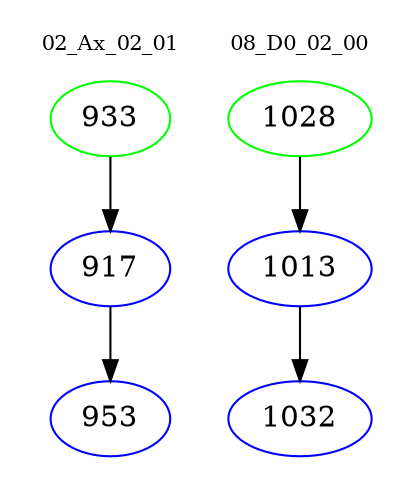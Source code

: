 digraph{
subgraph cluster_0 {
color = white
label = "02_Ax_02_01";
fontsize=10;
T0_933 [label="933", color="green"]
T0_933 -> T0_917 [color="black"]
T0_917 [label="917", color="blue"]
T0_917 -> T0_953 [color="black"]
T0_953 [label="953", color="blue"]
}
subgraph cluster_1 {
color = white
label = "08_D0_02_00";
fontsize=10;
T1_1028 [label="1028", color="green"]
T1_1028 -> T1_1013 [color="black"]
T1_1013 [label="1013", color="blue"]
T1_1013 -> T1_1032 [color="black"]
T1_1032 [label="1032", color="blue"]
}
}
